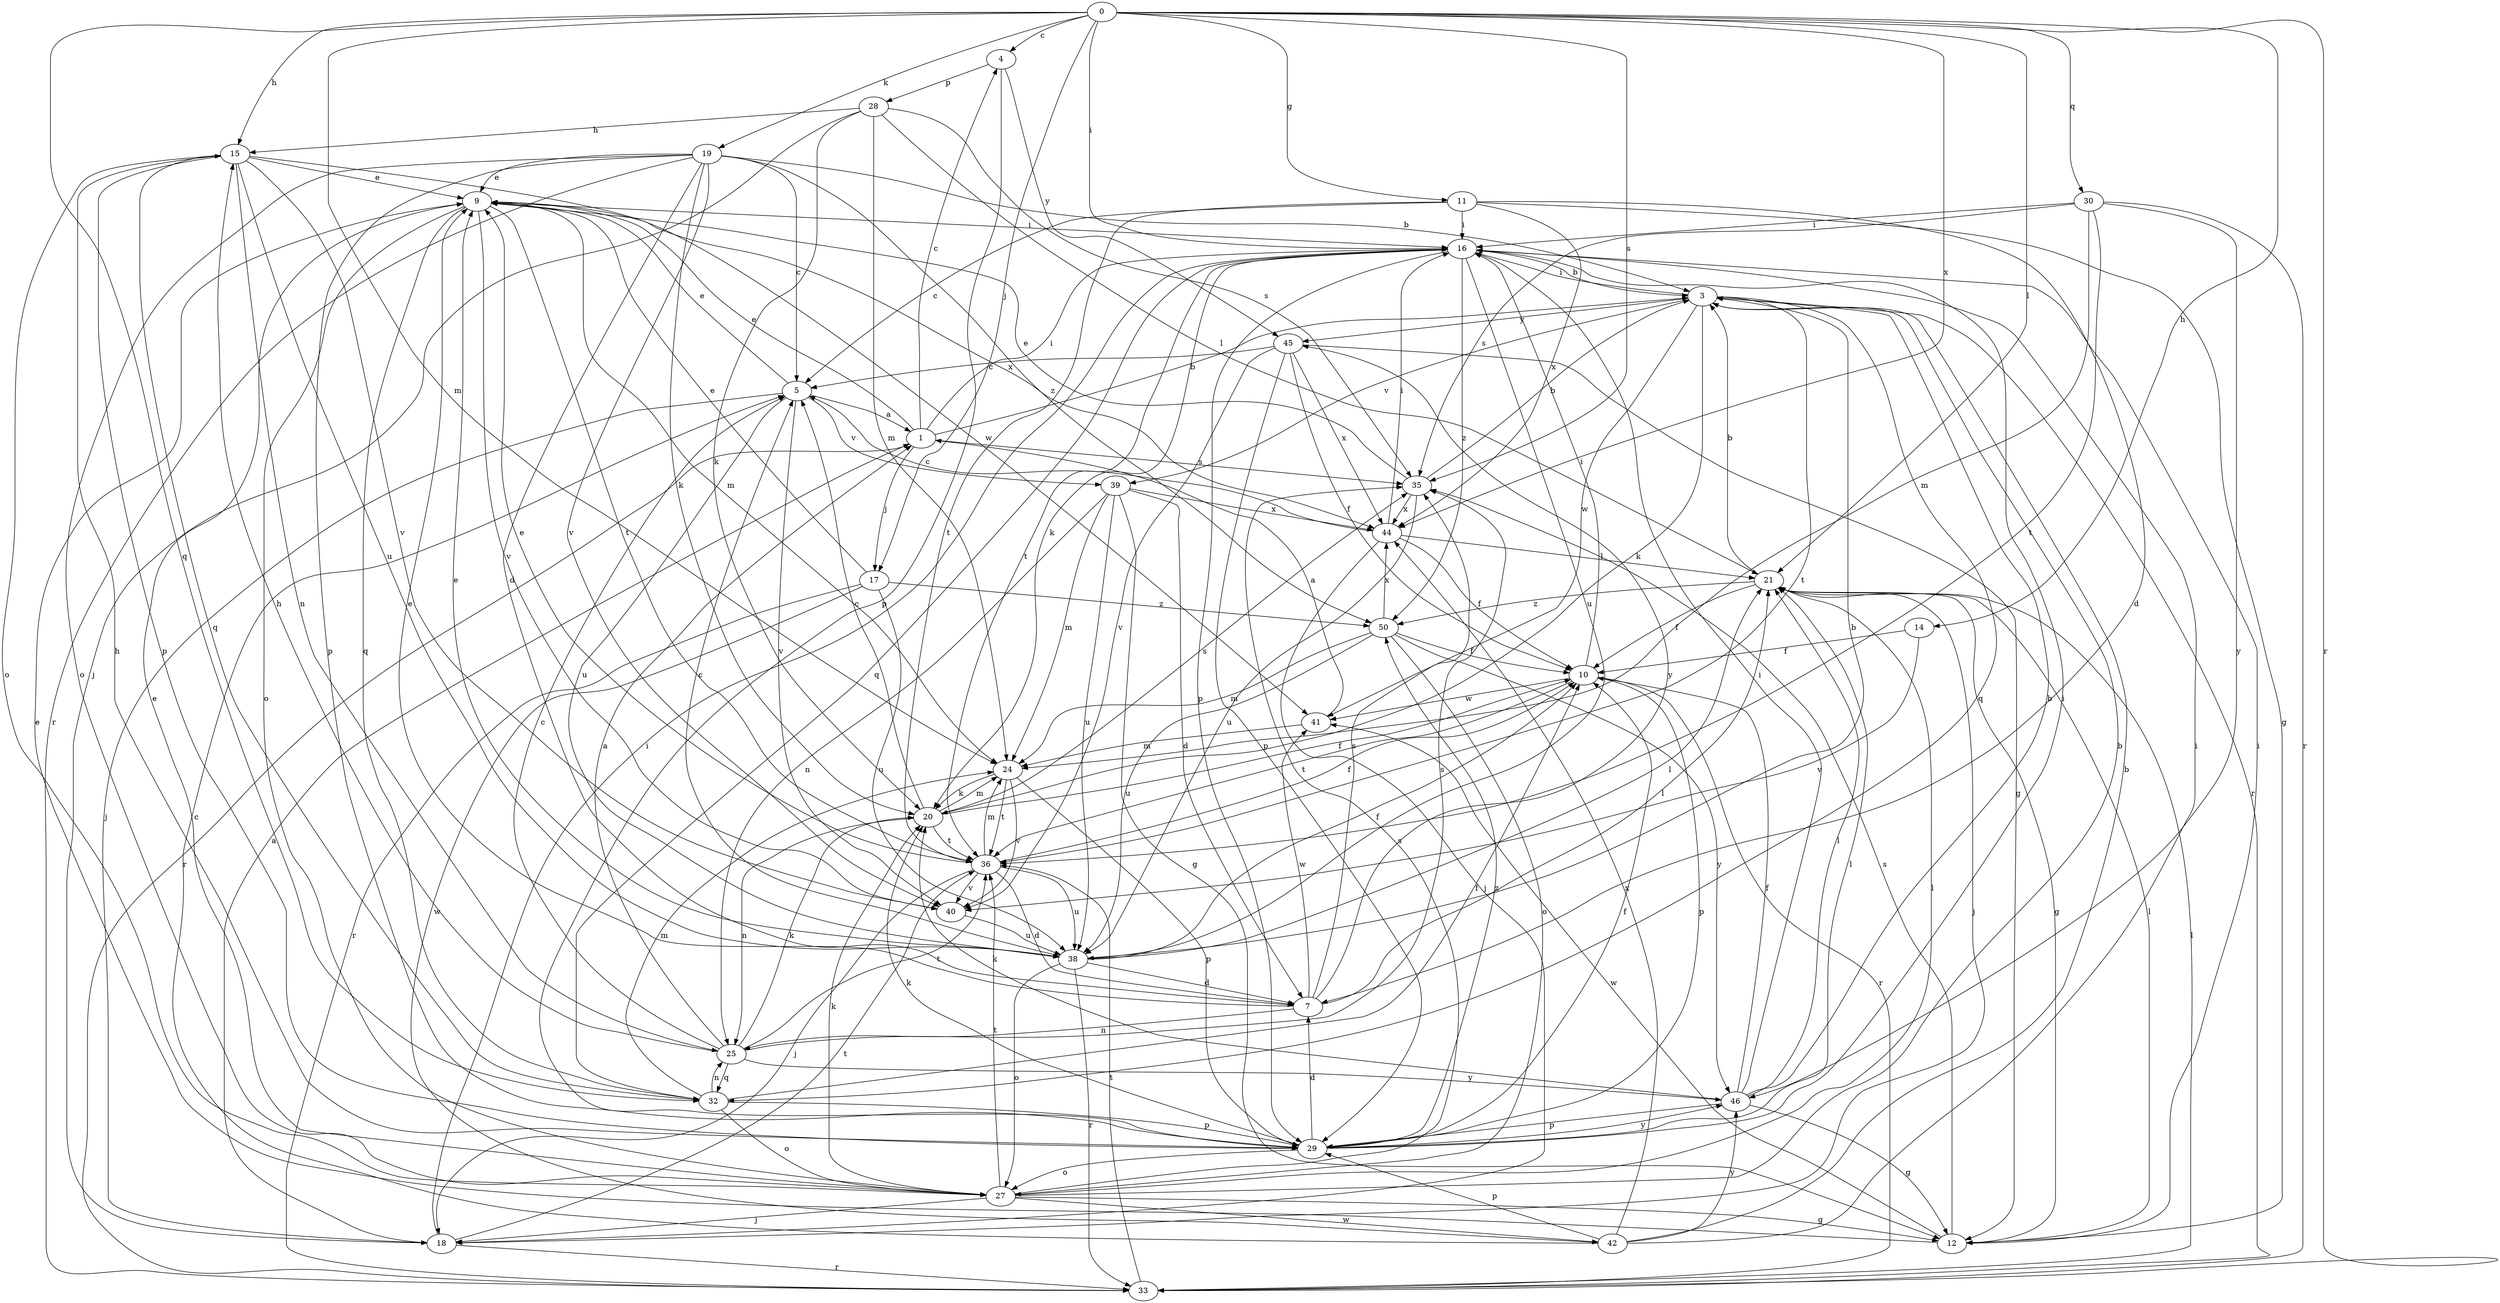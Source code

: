 strict digraph  {
0;
1;
3;
4;
5;
7;
9;
10;
11;
12;
14;
15;
16;
17;
18;
19;
20;
21;
24;
25;
27;
28;
29;
30;
32;
33;
35;
36;
38;
39;
40;
41;
42;
44;
45;
46;
50;
0 -> 4  [label=c];
0 -> 11  [label=g];
0 -> 14  [label=h];
0 -> 15  [label=h];
0 -> 16  [label=i];
0 -> 17  [label=j];
0 -> 19  [label=k];
0 -> 21  [label=l];
0 -> 24  [label=m];
0 -> 30  [label=q];
0 -> 32  [label=q];
0 -> 33  [label=r];
0 -> 35  [label=s];
0 -> 44  [label=x];
1 -> 3  [label=b];
1 -> 4  [label=c];
1 -> 9  [label=e];
1 -> 16  [label=i];
1 -> 17  [label=j];
1 -> 33  [label=r];
1 -> 35  [label=s];
3 -> 16  [label=i];
3 -> 20  [label=k];
3 -> 32  [label=q];
3 -> 33  [label=r];
3 -> 36  [label=t];
3 -> 39  [label=v];
3 -> 41  [label=w];
3 -> 45  [label=y];
4 -> 28  [label=p];
4 -> 29  [label=p];
4 -> 45  [label=y];
5 -> 1  [label=a];
5 -> 9  [label=e];
5 -> 18  [label=j];
5 -> 38  [label=u];
5 -> 39  [label=v];
5 -> 40  [label=v];
7 -> 9  [label=e];
7 -> 21  [label=l];
7 -> 25  [label=n];
7 -> 35  [label=s];
7 -> 41  [label=w];
7 -> 45  [label=y];
9 -> 16  [label=i];
9 -> 24  [label=m];
9 -> 27  [label=o];
9 -> 32  [label=q];
9 -> 36  [label=t];
9 -> 40  [label=v];
9 -> 44  [label=x];
10 -> 16  [label=i];
10 -> 29  [label=p];
10 -> 33  [label=r];
10 -> 36  [label=t];
10 -> 41  [label=w];
11 -> 5  [label=c];
11 -> 7  [label=d];
11 -> 12  [label=g];
11 -> 16  [label=i];
11 -> 36  [label=t];
11 -> 44  [label=x];
12 -> 9  [label=e];
12 -> 16  [label=i];
12 -> 21  [label=l];
12 -> 35  [label=s];
12 -> 41  [label=w];
14 -> 10  [label=f];
14 -> 40  [label=v];
15 -> 9  [label=e];
15 -> 25  [label=n];
15 -> 27  [label=o];
15 -> 29  [label=p];
15 -> 32  [label=q];
15 -> 38  [label=u];
15 -> 40  [label=v];
15 -> 41  [label=w];
16 -> 3  [label=b];
16 -> 20  [label=k];
16 -> 29  [label=p];
16 -> 32  [label=q];
16 -> 36  [label=t];
16 -> 38  [label=u];
16 -> 50  [label=z];
17 -> 9  [label=e];
17 -> 33  [label=r];
17 -> 38  [label=u];
17 -> 42  [label=w];
17 -> 50  [label=z];
18 -> 1  [label=a];
18 -> 16  [label=i];
18 -> 33  [label=r];
18 -> 36  [label=t];
19 -> 3  [label=b];
19 -> 5  [label=c];
19 -> 7  [label=d];
19 -> 9  [label=e];
19 -> 20  [label=k];
19 -> 27  [label=o];
19 -> 29  [label=p];
19 -> 33  [label=r];
19 -> 40  [label=v];
19 -> 50  [label=z];
20 -> 5  [label=c];
20 -> 10  [label=f];
20 -> 24  [label=m];
20 -> 25  [label=n];
20 -> 35  [label=s];
20 -> 36  [label=t];
21 -> 3  [label=b];
21 -> 10  [label=f];
21 -> 12  [label=g];
21 -> 18  [label=j];
21 -> 50  [label=z];
24 -> 20  [label=k];
24 -> 29  [label=p];
24 -> 36  [label=t];
24 -> 40  [label=v];
25 -> 1  [label=a];
25 -> 5  [label=c];
25 -> 15  [label=h];
25 -> 20  [label=k];
25 -> 32  [label=q];
25 -> 35  [label=s];
25 -> 36  [label=t];
25 -> 46  [label=y];
27 -> 3  [label=b];
27 -> 9  [label=e];
27 -> 12  [label=g];
27 -> 18  [label=j];
27 -> 20  [label=k];
27 -> 21  [label=l];
27 -> 35  [label=s];
27 -> 36  [label=t];
27 -> 42  [label=w];
28 -> 15  [label=h];
28 -> 18  [label=j];
28 -> 20  [label=k];
28 -> 21  [label=l];
28 -> 24  [label=m];
28 -> 35  [label=s];
29 -> 7  [label=d];
29 -> 10  [label=f];
29 -> 15  [label=h];
29 -> 16  [label=i];
29 -> 20  [label=k];
29 -> 21  [label=l];
29 -> 27  [label=o];
29 -> 46  [label=y];
29 -> 50  [label=z];
30 -> 16  [label=i];
30 -> 24  [label=m];
30 -> 33  [label=r];
30 -> 35  [label=s];
30 -> 36  [label=t];
30 -> 46  [label=y];
32 -> 10  [label=f];
32 -> 24  [label=m];
32 -> 25  [label=n];
32 -> 27  [label=o];
32 -> 29  [label=p];
33 -> 21  [label=l];
33 -> 36  [label=t];
35 -> 3  [label=b];
35 -> 9  [label=e];
35 -> 38  [label=u];
35 -> 44  [label=x];
36 -> 7  [label=d];
36 -> 9  [label=e];
36 -> 10  [label=f];
36 -> 18  [label=j];
36 -> 24  [label=m];
36 -> 38  [label=u];
36 -> 40  [label=v];
38 -> 3  [label=b];
38 -> 5  [label=c];
38 -> 7  [label=d];
38 -> 9  [label=e];
38 -> 10  [label=f];
38 -> 21  [label=l];
38 -> 27  [label=o];
38 -> 33  [label=r];
39 -> 7  [label=d];
39 -> 12  [label=g];
39 -> 24  [label=m];
39 -> 25  [label=n];
39 -> 38  [label=u];
39 -> 44  [label=x];
40 -> 38  [label=u];
41 -> 1  [label=a];
41 -> 24  [label=m];
42 -> 3  [label=b];
42 -> 5  [label=c];
42 -> 16  [label=i];
42 -> 29  [label=p];
42 -> 44  [label=x];
42 -> 46  [label=y];
44 -> 5  [label=c];
44 -> 10  [label=f];
44 -> 16  [label=i];
44 -> 18  [label=j];
44 -> 21  [label=l];
45 -> 5  [label=c];
45 -> 10  [label=f];
45 -> 12  [label=g];
45 -> 29  [label=p];
45 -> 40  [label=v];
45 -> 44  [label=x];
46 -> 3  [label=b];
46 -> 10  [label=f];
46 -> 12  [label=g];
46 -> 16  [label=i];
46 -> 20  [label=k];
46 -> 21  [label=l];
46 -> 29  [label=p];
50 -> 10  [label=f];
50 -> 24  [label=m];
50 -> 27  [label=o];
50 -> 38  [label=u];
50 -> 44  [label=x];
50 -> 46  [label=y];
}
